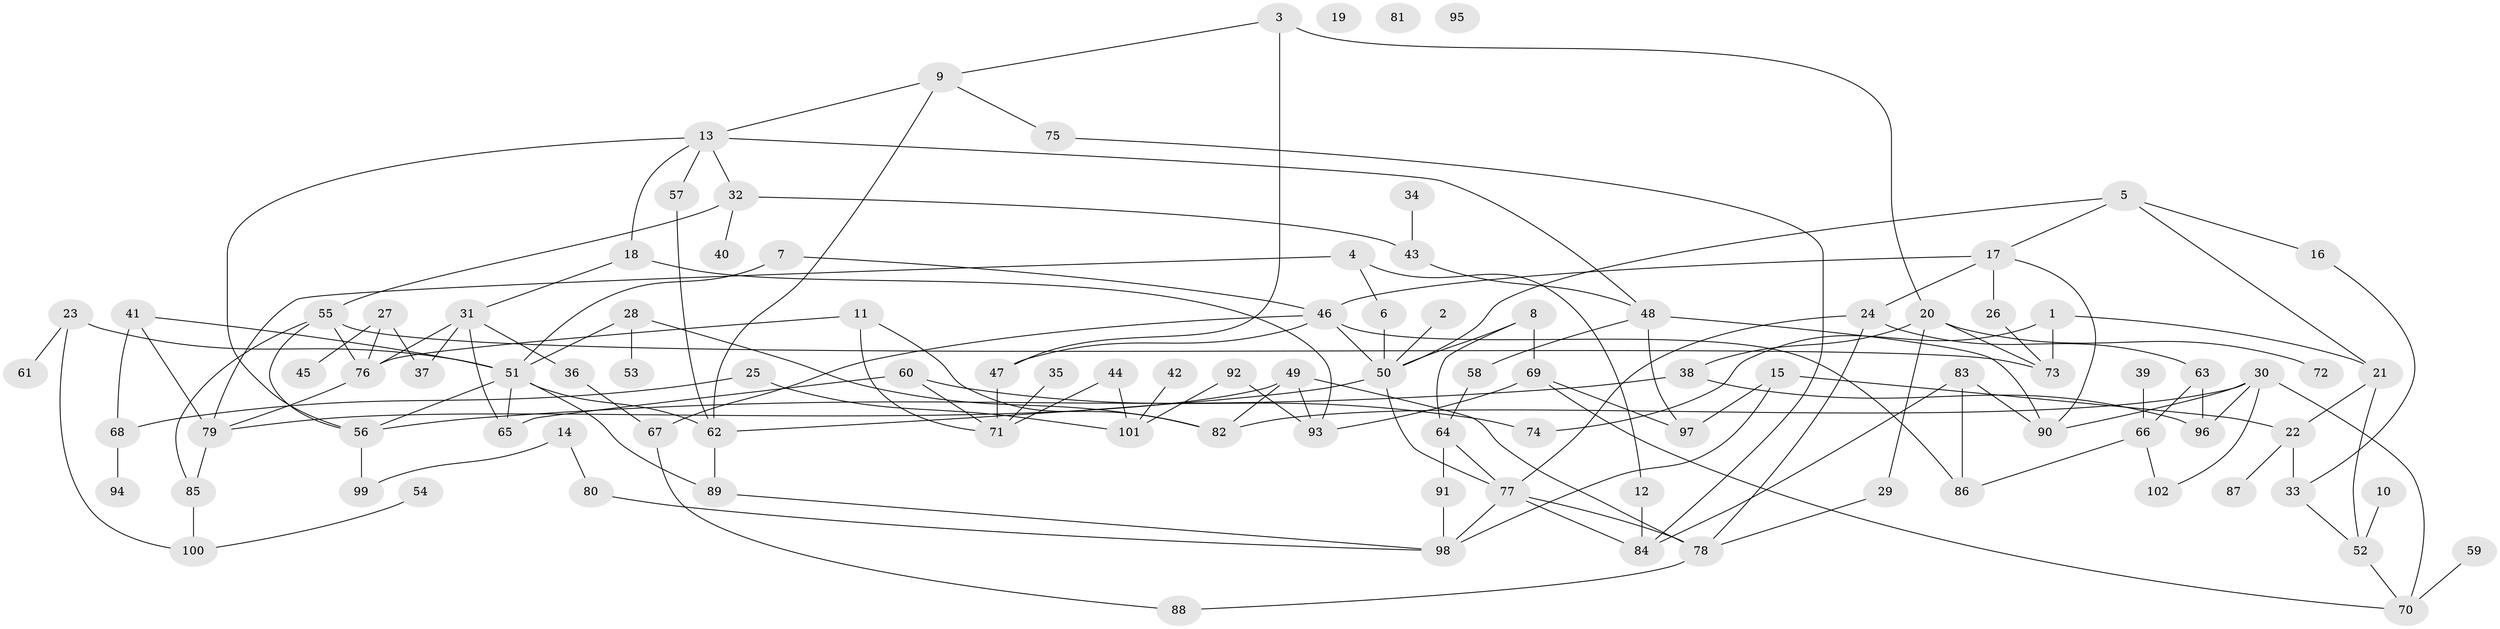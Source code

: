 // Generated by graph-tools (version 1.1) at 2025/00/03/09/25 03:00:50]
// undirected, 102 vertices, 154 edges
graph export_dot {
graph [start="1"]
  node [color=gray90,style=filled];
  1;
  2;
  3;
  4;
  5;
  6;
  7;
  8;
  9;
  10;
  11;
  12;
  13;
  14;
  15;
  16;
  17;
  18;
  19;
  20;
  21;
  22;
  23;
  24;
  25;
  26;
  27;
  28;
  29;
  30;
  31;
  32;
  33;
  34;
  35;
  36;
  37;
  38;
  39;
  40;
  41;
  42;
  43;
  44;
  45;
  46;
  47;
  48;
  49;
  50;
  51;
  52;
  53;
  54;
  55;
  56;
  57;
  58;
  59;
  60;
  61;
  62;
  63;
  64;
  65;
  66;
  67;
  68;
  69;
  70;
  71;
  72;
  73;
  74;
  75;
  76;
  77;
  78;
  79;
  80;
  81;
  82;
  83;
  84;
  85;
  86;
  87;
  88;
  89;
  90;
  91;
  92;
  93;
  94;
  95;
  96;
  97;
  98;
  99;
  100;
  101;
  102;
  1 -- 21;
  1 -- 73;
  1 -- 74;
  2 -- 50;
  3 -- 9;
  3 -- 20;
  3 -- 47;
  4 -- 6;
  4 -- 12;
  4 -- 79;
  5 -- 16;
  5 -- 17;
  5 -- 21;
  5 -- 50;
  6 -- 50;
  7 -- 46;
  7 -- 51;
  8 -- 50;
  8 -- 64;
  8 -- 69;
  9 -- 13;
  9 -- 62;
  9 -- 75;
  10 -- 52;
  11 -- 71;
  11 -- 76;
  11 -- 82;
  12 -- 84;
  13 -- 18;
  13 -- 32;
  13 -- 48;
  13 -- 56;
  13 -- 57;
  14 -- 80;
  14 -- 99;
  15 -- 22;
  15 -- 97;
  15 -- 98;
  16 -- 33;
  17 -- 24;
  17 -- 26;
  17 -- 46;
  17 -- 90;
  18 -- 31;
  18 -- 93;
  20 -- 29;
  20 -- 38;
  20 -- 72;
  20 -- 73;
  21 -- 22;
  21 -- 52;
  22 -- 33;
  22 -- 87;
  23 -- 51;
  23 -- 61;
  23 -- 100;
  24 -- 63;
  24 -- 77;
  24 -- 78;
  25 -- 68;
  25 -- 101;
  26 -- 73;
  27 -- 37;
  27 -- 45;
  27 -- 76;
  28 -- 51;
  28 -- 53;
  28 -- 82;
  29 -- 78;
  30 -- 70;
  30 -- 82;
  30 -- 90;
  30 -- 96;
  30 -- 102;
  31 -- 36;
  31 -- 37;
  31 -- 65;
  31 -- 76;
  32 -- 40;
  32 -- 43;
  32 -- 55;
  33 -- 52;
  34 -- 43;
  35 -- 71;
  36 -- 67;
  38 -- 56;
  38 -- 96;
  39 -- 66;
  41 -- 51;
  41 -- 68;
  41 -- 79;
  42 -- 101;
  43 -- 48;
  44 -- 71;
  44 -- 101;
  46 -- 47;
  46 -- 50;
  46 -- 67;
  46 -- 86;
  47 -- 71;
  48 -- 58;
  48 -- 90;
  48 -- 97;
  49 -- 78;
  49 -- 79;
  49 -- 82;
  49 -- 93;
  50 -- 62;
  50 -- 77;
  51 -- 56;
  51 -- 62;
  51 -- 65;
  51 -- 89;
  52 -- 70;
  54 -- 100;
  55 -- 56;
  55 -- 73;
  55 -- 76;
  55 -- 85;
  56 -- 99;
  57 -- 62;
  58 -- 64;
  59 -- 70;
  60 -- 65;
  60 -- 71;
  60 -- 74;
  62 -- 89;
  63 -- 66;
  63 -- 96;
  64 -- 77;
  64 -- 91;
  66 -- 86;
  66 -- 102;
  67 -- 88;
  68 -- 94;
  69 -- 70;
  69 -- 93;
  69 -- 97;
  75 -- 84;
  76 -- 79;
  77 -- 78;
  77 -- 84;
  77 -- 98;
  78 -- 88;
  79 -- 85;
  80 -- 98;
  83 -- 84;
  83 -- 86;
  83 -- 90;
  85 -- 100;
  89 -- 98;
  91 -- 98;
  92 -- 93;
  92 -- 101;
}
